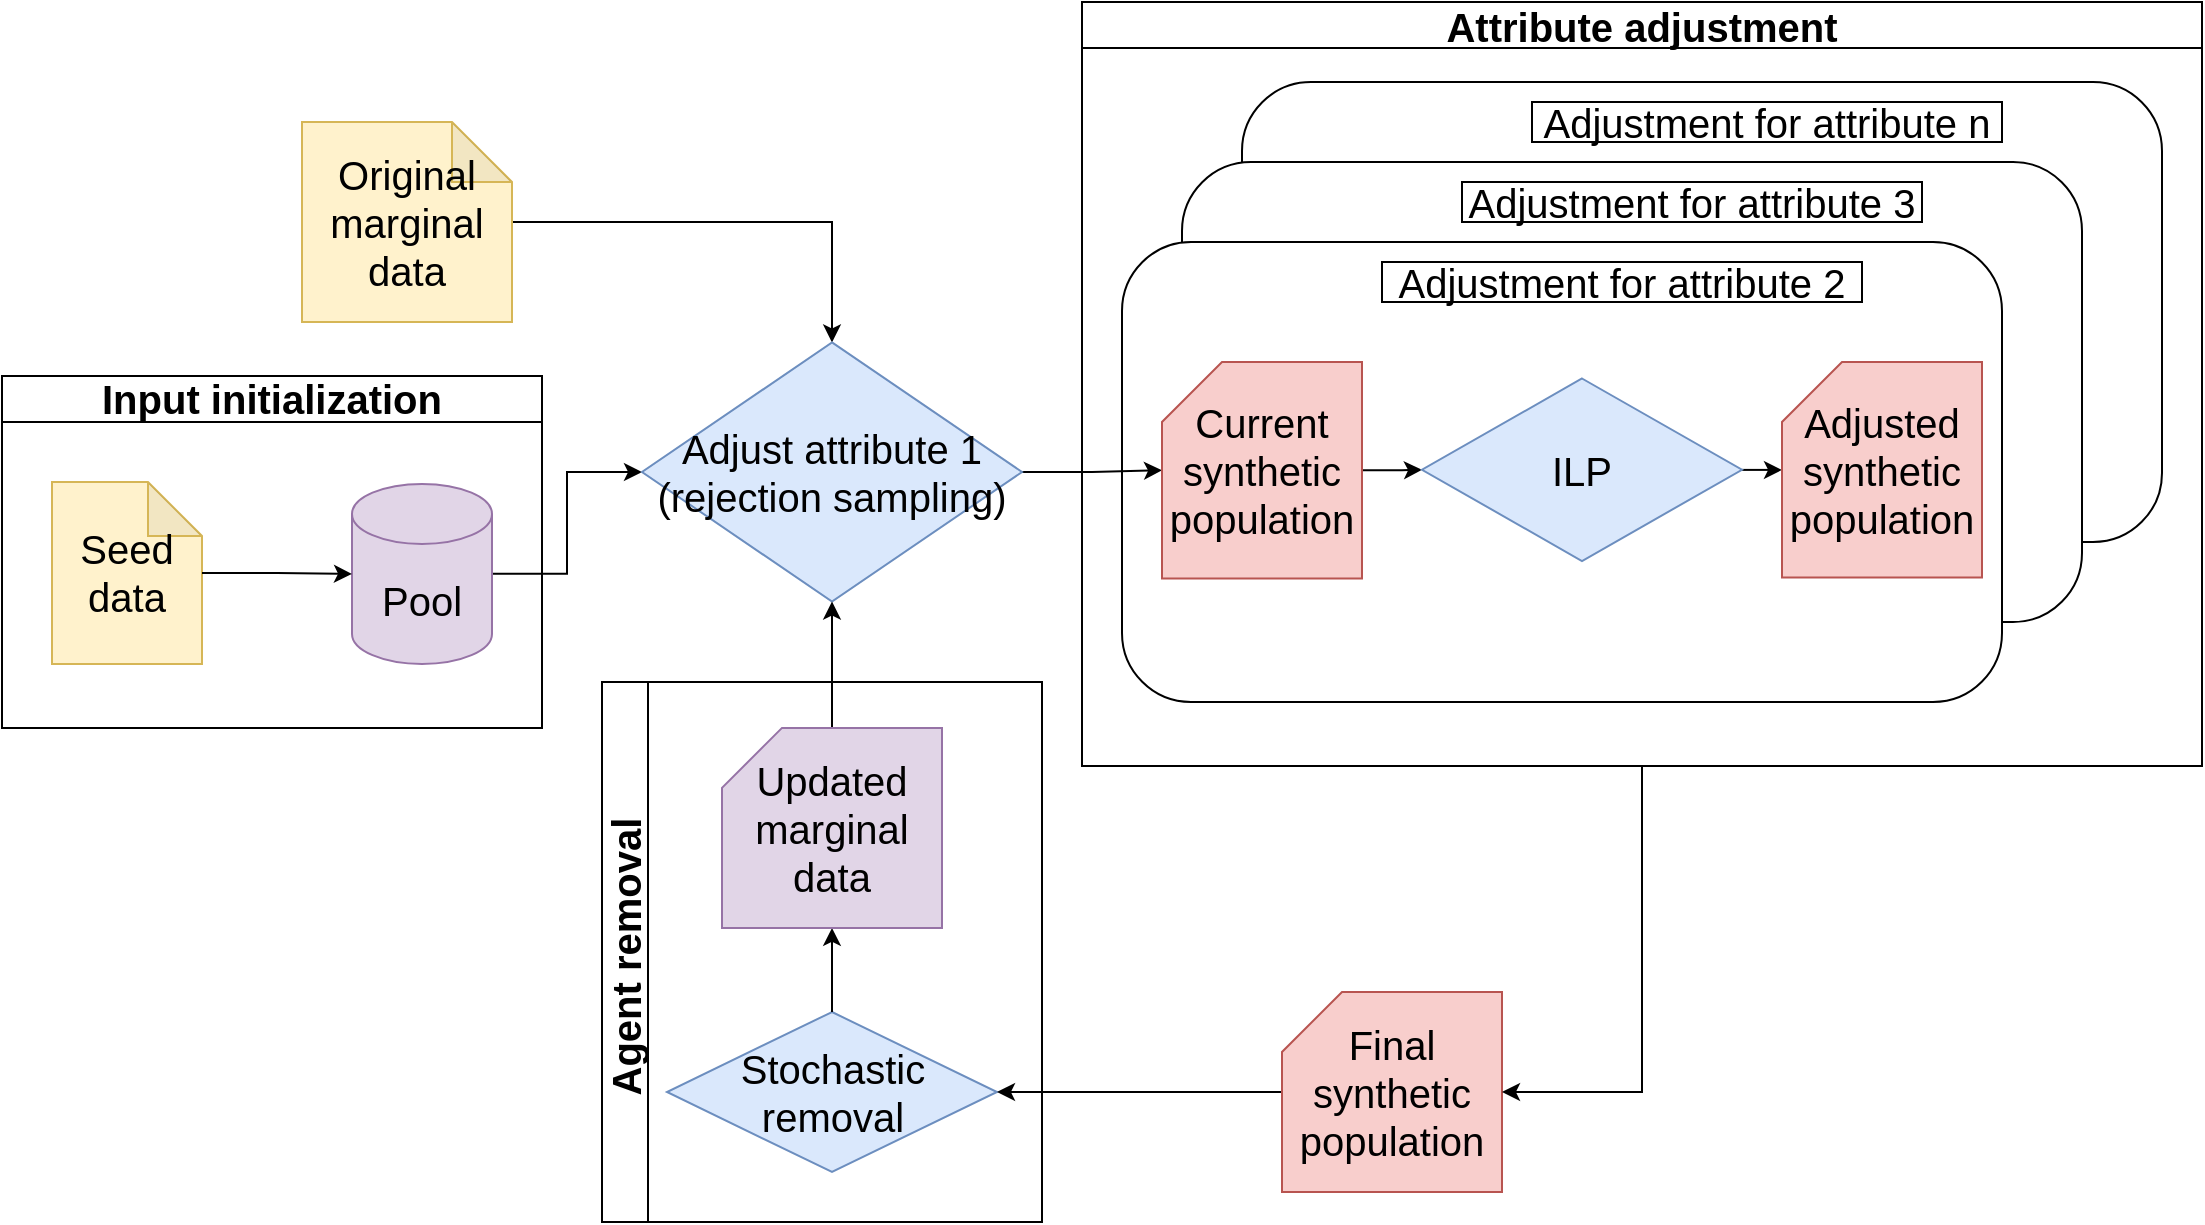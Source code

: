 <mxfile version="28.0.7">
  <diagram name="Page-1" id="V8h3XRpxRsBeGk3cEkpC">
    <mxGraphModel dx="1783" dy="981" grid="1" gridSize="10" guides="1" tooltips="1" connect="1" arrows="1" fold="1" page="1" pageScale="1" pageWidth="1169" pageHeight="827" math="0" shadow="0">
      <root>
        <mxCell id="0" />
        <mxCell id="1" parent="0" />
        <mxCell id="W3UaNGZ9oJ_ixkk4l5LS-14" value="" style="rounded=1;whiteSpace=wrap;html=1;fontSize=20;" parent="1" vertex="1">
          <mxGeometry x="710" y="160" width="460" height="230" as="geometry" />
        </mxCell>
        <mxCell id="W3UaNGZ9oJ_ixkk4l5LS-15" value="Adjustment for attribute n" style="rounded=0;whiteSpace=wrap;html=1;fontSize=20;" parent="1" vertex="1">
          <mxGeometry x="855" y="170" width="235" height="20" as="geometry" />
        </mxCell>
        <mxCell id="W3UaNGZ9oJ_ixkk4l5LS-12" value="" style="rounded=1;whiteSpace=wrap;html=1;fontSize=20;" parent="1" vertex="1">
          <mxGeometry x="680" y="200" width="450" height="230" as="geometry" />
        </mxCell>
        <mxCell id="W3UaNGZ9oJ_ixkk4l5LS-13" value="Adjustment for attribute 3" style="rounded=0;whiteSpace=wrap;html=1;fontSize=20;" parent="1" vertex="1">
          <mxGeometry x="820" y="210" width="230" height="20" as="geometry" />
        </mxCell>
        <mxCell id="W3UaNGZ9oJ_ixkk4l5LS-8" value="" style="rounded=1;whiteSpace=wrap;html=1;fontSize=20;" parent="1" vertex="1">
          <mxGeometry x="650" y="240" width="440" height="230" as="geometry" />
        </mxCell>
        <mxCell id="Iaub3CAc_w1qITWn0uHp-1" value="Seed data" style="shape=note;whiteSpace=wrap;html=1;backgroundOutline=1;darkOpacity=0.05;fillColor=#fff2cc;strokeColor=#d6b656;fontSize=20;size=27;" parent="1" vertex="1">
          <mxGeometry x="115" y="360" width="75" height="90.94" as="geometry" />
        </mxCell>
        <mxCell id="Iaub3CAc_w1qITWn0uHp-15" style="edgeStyle=orthogonalEdgeStyle;rounded=0;orthogonalLoop=1;jettySize=auto;html=1;entryX=0.5;entryY=0;entryDx=0;entryDy=0;fontSize=20;" parent="1" source="Iaub3CAc_w1qITWn0uHp-2" target="Iaub3CAc_w1qITWn0uHp-6" edge="1">
          <mxGeometry relative="1" as="geometry" />
        </mxCell>
        <mxCell id="Iaub3CAc_w1qITWn0uHp-2" value="Original marginal data" style="shape=note;whiteSpace=wrap;html=1;backgroundOutline=1;darkOpacity=0.05;fillColor=#fff2cc;strokeColor=#d6b656;fontSize=20;" parent="1" vertex="1">
          <mxGeometry x="240" y="180" width="105" height="100" as="geometry" />
        </mxCell>
        <mxCell id="Iaub3CAc_w1qITWn0uHp-14" style="edgeStyle=orthogonalEdgeStyle;rounded=0;orthogonalLoop=1;jettySize=auto;html=1;entryX=0;entryY=0.5;entryDx=0;entryDy=0;fontSize=20;" parent="1" source="Iaub3CAc_w1qITWn0uHp-4" target="Iaub3CAc_w1qITWn0uHp-6" edge="1">
          <mxGeometry relative="1" as="geometry" />
        </mxCell>
        <mxCell id="Iaub3CAc_w1qITWn0uHp-4" value="Pool" style="shape=cylinder3;whiteSpace=wrap;html=1;boundedLbl=1;backgroundOutline=1;size=15;fillColor=#e1d5e7;strokeColor=#9673a6;fontSize=20;" parent="1" vertex="1">
          <mxGeometry x="265" y="360.94" width="70" height="90" as="geometry" />
        </mxCell>
        <mxCell id="Iaub3CAc_w1qITWn0uHp-5" style="edgeStyle=orthogonalEdgeStyle;rounded=0;orthogonalLoop=1;jettySize=auto;html=1;entryX=0;entryY=0.5;entryDx=0;entryDy=0;entryPerimeter=0;fontSize=20;" parent="1" source="Iaub3CAc_w1qITWn0uHp-1" target="Iaub3CAc_w1qITWn0uHp-4" edge="1">
          <mxGeometry relative="1" as="geometry" />
        </mxCell>
        <mxCell id="W3UaNGZ9oJ_ixkk4l5LS-24" style="edgeStyle=orthogonalEdgeStyle;rounded=0;orthogonalLoop=1;jettySize=auto;html=1;fontSize=20;" parent="1" source="Iaub3CAc_w1qITWn0uHp-6" target="Iaub3CAc_w1qITWn0uHp-9" edge="1">
          <mxGeometry relative="1" as="geometry" />
        </mxCell>
        <mxCell id="Iaub3CAc_w1qITWn0uHp-6" value="Adjust attribute 1&lt;br&gt;(rejection sampling)" style="rhombus;whiteSpace=wrap;html=1;fillColor=#dae8fc;strokeColor=#6c8ebf;fontSize=20;" parent="1" vertex="1">
          <mxGeometry x="410" y="290.22" width="190" height="129.56" as="geometry" />
        </mxCell>
        <mxCell id="W3UaNGZ9oJ_ixkk4l5LS-22" style="edgeStyle=orthogonalEdgeStyle;rounded=0;orthogonalLoop=1;jettySize=auto;html=1;entryX=0;entryY=0.5;entryDx=0;entryDy=0;fontSize=20;" parent="1" source="Iaub3CAc_w1qITWn0uHp-9" target="W3UaNGZ9oJ_ixkk4l5LS-2" edge="1">
          <mxGeometry relative="1" as="geometry" />
        </mxCell>
        <mxCell id="Iaub3CAc_w1qITWn0uHp-9" value="Current synthetic population" style="shape=card;whiteSpace=wrap;html=1;fillColor=#f8cecc;strokeColor=#b85450;fontSize=20;" parent="1" vertex="1">
          <mxGeometry x="670" y="300" width="100" height="108.25" as="geometry" />
        </mxCell>
        <mxCell id="Iaub3CAc_w1qITWn0uHp-11" value="Stochastic removal" style="rhombus;whiteSpace=wrap;html=1;fillColor=#dae8fc;strokeColor=#6c8ebf;fontSize=20;" parent="1" vertex="1">
          <mxGeometry x="422.5" y="625" width="165" height="80" as="geometry" />
        </mxCell>
        <mxCell id="Iaub3CAc_w1qITWn0uHp-27" style="edgeStyle=orthogonalEdgeStyle;rounded=0;orthogonalLoop=1;jettySize=auto;html=1;entryX=0.5;entryY=1;entryDx=0;entryDy=0;fontSize=20;" parent="1" source="Iaub3CAc_w1qITWn0uHp-12" target="Iaub3CAc_w1qITWn0uHp-6" edge="1">
          <mxGeometry relative="1" as="geometry" />
        </mxCell>
        <mxCell id="Iaub3CAc_w1qITWn0uHp-25" style="edgeStyle=orthogonalEdgeStyle;rounded=0;orthogonalLoop=1;jettySize=auto;html=1;entryX=1;entryY=0.5;entryDx=0;entryDy=0;fontSize=20;" parent="1" source="Iaub3CAc_w1qITWn0uHp-13" target="Iaub3CAc_w1qITWn0uHp-11" edge="1">
          <mxGeometry relative="1" as="geometry" />
        </mxCell>
        <mxCell id="Iaub3CAc_w1qITWn0uHp-13" value="Final synthetic population" style="shape=card;whiteSpace=wrap;html=1;fillColor=#f8cecc;strokeColor=#b85450;fontSize=20;" parent="1" vertex="1">
          <mxGeometry x="730" y="615" width="110" height="100" as="geometry" />
        </mxCell>
        <mxCell id="Iaub3CAc_w1qITWn0uHp-22" value="Input initialization" style="swimlane;whiteSpace=wrap;html=1;fontSize=20;" parent="1" vertex="1">
          <mxGeometry x="90" y="306.94" width="270" height="176" as="geometry" />
        </mxCell>
        <mxCell id="Iaub3CAc_w1qITWn0uHp-26" style="edgeStyle=orthogonalEdgeStyle;rounded=0;orthogonalLoop=1;jettySize=auto;html=1;entryX=0.5;entryY=1;entryDx=0;entryDy=0;entryPerimeter=0;fontSize=20;" parent="1" source="Iaub3CAc_w1qITWn0uHp-11" target="Iaub3CAc_w1qITWn0uHp-12" edge="1">
          <mxGeometry relative="1" as="geometry" />
        </mxCell>
        <mxCell id="W3UaNGZ9oJ_ixkk4l5LS-11" value="Adjustment for attribute 2" style="rounded=0;whiteSpace=wrap;html=1;fontSize=20;" parent="1" vertex="1">
          <mxGeometry x="780" y="250" width="240" height="20" as="geometry" />
        </mxCell>
        <mxCell id="W3UaNGZ9oJ_ixkk4l5LS-17" style="edgeStyle=orthogonalEdgeStyle;rounded=0;orthogonalLoop=1;jettySize=auto;html=1;entryX=1;entryY=0.5;entryDx=0;entryDy=0;entryPerimeter=0;fontSize=20;" parent="1" source="W3UaNGZ9oJ_ixkk4l5LS-16" target="Iaub3CAc_w1qITWn0uHp-13" edge="1">
          <mxGeometry relative="1" as="geometry" />
        </mxCell>
        <mxCell id="W3UaNGZ9oJ_ixkk4l5LS-16" value="Attribute adjustment" style="swimlane;whiteSpace=wrap;html=1;fontSize=20;" parent="1" vertex="1">
          <mxGeometry x="630" y="120" width="560" height="382" as="geometry" />
        </mxCell>
        <mxCell id="W3UaNGZ9oJ_ixkk4l5LS-23" style="edgeStyle=orthogonalEdgeStyle;rounded=0;orthogonalLoop=1;jettySize=auto;html=1;fontSize=20;" parent="W3UaNGZ9oJ_ixkk4l5LS-16" source="W3UaNGZ9oJ_ixkk4l5LS-2" target="W3UaNGZ9oJ_ixkk4l5LS-18" edge="1">
          <mxGeometry relative="1" as="geometry" />
        </mxCell>
        <mxCell id="W3UaNGZ9oJ_ixkk4l5LS-2" value="ILP" style="rhombus;whiteSpace=wrap;html=1;fillColor=#dae8fc;strokeColor=#6c8ebf;fontSize=20;" parent="W3UaNGZ9oJ_ixkk4l5LS-16" vertex="1">
          <mxGeometry x="170" y="188.25" width="160" height="91.25" as="geometry" />
        </mxCell>
        <mxCell id="W3UaNGZ9oJ_ixkk4l5LS-18" value="Adjusted synthetic population" style="shape=card;whiteSpace=wrap;html=1;fillColor=#f8cecc;strokeColor=#b85450;fontSize=20;" parent="W3UaNGZ9oJ_ixkk4l5LS-16" vertex="1">
          <mxGeometry x="350" y="180" width="100" height="107.75" as="geometry" />
        </mxCell>
        <mxCell id="AcbETZEgpMxDiqI8VN0H-1" value="&lt;font&gt;Agent removal&amp;nbsp;&lt;/font&gt;" style="swimlane;horizontal=0;whiteSpace=wrap;html=1;fontSize=20;" parent="1" vertex="1">
          <mxGeometry x="390" y="460" width="220" height="270" as="geometry" />
        </mxCell>
        <mxCell id="Iaub3CAc_w1qITWn0uHp-12" value="Updated marginal data" style="shape=card;whiteSpace=wrap;html=1;fillColor=#e1d5e7;strokeColor=#9673a6;fontSize=20;" parent="AcbETZEgpMxDiqI8VN0H-1" vertex="1">
          <mxGeometry x="60" y="22.94" width="110" height="100" as="geometry" />
        </mxCell>
      </root>
    </mxGraphModel>
  </diagram>
</mxfile>
